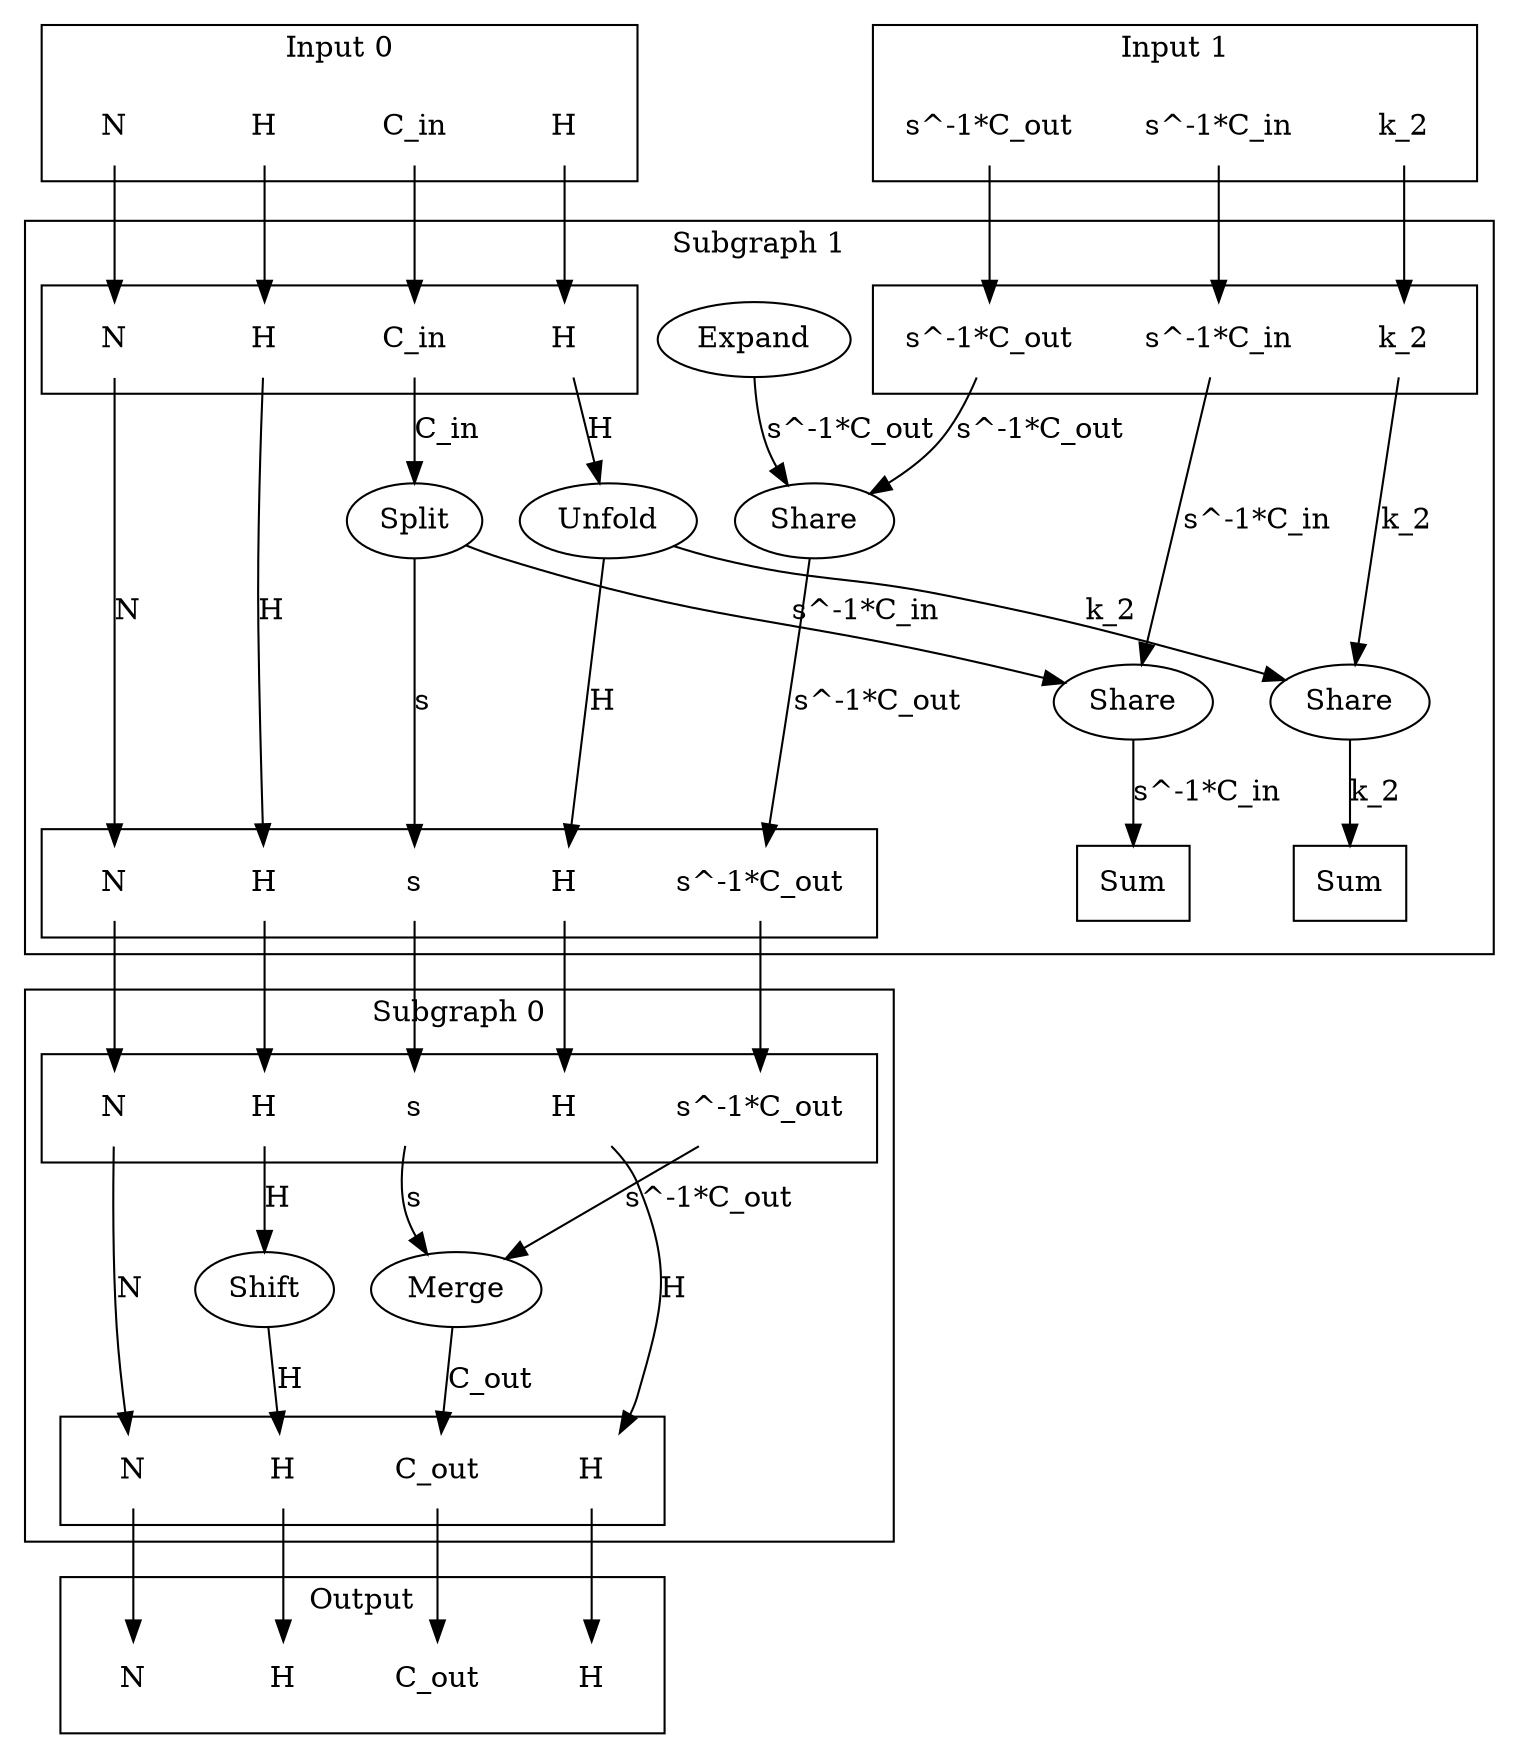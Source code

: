 digraph kernel_generated {
newrank = true;

// Stage tensor.
subgraph cluster_subgraph_0 {
    label = "Subgraph 0";
    // Reductions.
    // Output.
    subgraph cluster_subgraph_0_out {
        label = "";
        interface_0_out_0x5604185d74e0 [label="N", shape=none];
        interface_0_out_0x5604185d7508 [label="C_out", shape=none];
        interface_0_out_0x5604185d7530 [label="H", shape=none];
        interface_0_out_0x5604185d7558 [label="H", shape=none];
    }
    {
        rank = same;
        interface_0_out_0x5604185d74e0;
        interface_0_out_0x5604185d7508;
        interface_0_out_0x5604185d7530;
        interface_0_out_0x5604185d7558;
    }
    // Input 0.
    subgraph cluster_subgraph_0_in_0 {
        label = "";
        interface_0_in_0x5604185d74e0 [label="N", shape=none];
        interface_0_in_0x560419919800 [label="s", shape=none];
        interface_0_in_0x560419919818 [label="s^-1*C_out", shape=none];
        interface_0_in_0x560419917fa0 [label="H", shape=none];
        interface_0_in_0x5604185d7558 [label="H", shape=none];
    }
    {
        rank = same;
        interface_0_in_0x5604185d74e0;
        interface_0_in_0x560419919800;
        interface_0_in_0x560419919818;
        interface_0_in_0x560419917fa0;
        interface_0_in_0x5604185d7558;
    }
    // Op's.
    op_0x560419917f80 [label="Shift"];
    op_0x5604199197c0 [label="Merge"];
    // Dimension's.
    interface_0_in_0x5604185d74e0 -> interface_0_out_0x5604185d74e0 [label="N"];
    op_0x5604199197c0 -> interface_0_out_0x5604185d7508 [label="C_out"];
    op_0x560419917f80 -> interface_0_out_0x5604185d7530 [label="H"];
    interface_0_in_0x5604185d7558 -> interface_0_out_0x5604185d7558 [label="H"];
    interface_0_in_0x560419917fa0 -> op_0x560419917f80 [label="H"];
    interface_0_in_0x560419919800 -> op_0x5604199197c0 [label="s"];
    interface_0_in_0x560419919818 -> op_0x5604199197c0 [label="s^-1*C_out"];
}

// Stage tensor.
subgraph cluster_subgraph_1 {
    label = "Subgraph 1";
    // Reductions.
    reduce_0x7fc32c007668 [label="Sum", shape=box];
    reduce_0x7fc32c003ee8 [label="Sum", shape=box];
    // Output.
    subgraph cluster_subgraph_1_out {
        label = "";
        interface_1_out_0x5604185d74e0 [label="N", shape=none];
        interface_1_out_0x560419919800 [label="s", shape=none];
        interface_1_out_0x560419919818 [label="s^-1*C_out", shape=none];
        interface_1_out_0x560419917fa0 [label="H", shape=none];
        interface_1_out_0x5604185d7558 [label="H", shape=none];
    }
    {
        rank = same;
        reduce_0x7fc32c007668;
        reduce_0x7fc32c003ee8;
        interface_1_out_0x5604185d74e0;
        interface_1_out_0x560419919800;
        interface_1_out_0x560419919818;
        interface_1_out_0x560419917fa0;
        interface_1_out_0x5604185d7558;
    }
    // Input 0.
    subgraph cluster_subgraph_1_in_0 {
        label = "";
        interface_1_in_0x5604185d74e0 [label="N", shape=none];
        interface_1_in_0x560419945a10 [label="C_in", shape=none];
        interface_1_in_0x560419917fa0 [label="H", shape=none];
        interface_1_in_0x560419919c28 [label="H", shape=none];
    }
    // Input 1.
    subgraph cluster_subgraph_1_in_1 {
        label = "";
        interface_1_in_0x560419917308 [label="s^-1*C_in", shape=none];
        interface_1_in_0x5604199173a8 [label="s^-1*C_out", shape=none];
        interface_1_in_0x56041991c9d8 [label="k_2", shape=none];
    }
    {
        rank = same;
        interface_1_in_0x5604185d74e0;
        interface_1_in_0x560419945a10;
        interface_1_in_0x560419917fa0;
        interface_1_in_0x560419919c28;
        interface_1_in_0x560419917308;
        interface_1_in_0x5604199173a8;
        interface_1_in_0x56041991c9d8;
    }
    // Op's.
    op_0x5604199172d0 [label="Share"];
    op_0x560419917370 [label="Share"];
    op_0x560419917778 [label="Expand"];
    op_0x560419919c00 [label="Unfold"];
    op_0x56041991c9a0 [label="Share"];
    op_0x5604199459d0 [label="Split"];
    // Dimension's.
    interface_1_in_0x5604185d74e0 -> interface_1_out_0x5604185d74e0 [label="N"];
    op_0x560419919c00 -> interface_1_out_0x5604185d7558 [label="H"];
    op_0x5604199459d0 -> op_0x5604199172d0 [label="s^-1*C_in"];
    interface_1_in_0x560419917308 -> op_0x5604199172d0 [label="s^-1*C_in"];
    op_0x560419917778 -> op_0x560419917370 [label="s^-1*C_out"];
    interface_1_in_0x5604199173a8 -> op_0x560419917370 [label="s^-1*C_out"];
    interface_1_in_0x560419917fa0 -> interface_1_out_0x560419917fa0 [label="H"];
    op_0x5604199459d0 -> interface_1_out_0x560419919800 [label="s"];
    op_0x560419917370 -> interface_1_out_0x560419919818 [label="s^-1*C_out"];
    interface_1_in_0x560419919c28 -> op_0x560419919c00 [label="H"];
    op_0x560419919c00 -> op_0x56041991c9a0 [label="k_2"];
    interface_1_in_0x56041991c9d8 -> op_0x56041991c9a0 [label="k_2"];
    interface_1_in_0x560419945a10 -> op_0x5604199459d0 [label="C_in"];
    op_0x56041991c9a0 -> reduce_0x7fc32c003ee8 [label="k_2"];
    op_0x5604199172d0 -> reduce_0x7fc32c007668 [label="s^-1*C_in"];
}

// Input tensor.
subgraph cluster_subgraph_2 {
    label = "Input 0";
    interface_2_out_0x5604185d74e0 [label="N", shape=none];
    interface_2_out_0x560419945a10 [label="C_in", shape=none];
    interface_2_out_0x560419917fa0 [label="H", shape=none];
    interface_2_out_0x560419919c28 [label="H", shape=none];
}

interface_2_out_0x5604185d74e0 -> interface_1_in_0x5604185d74e0;
interface_2_out_0x560419945a10 -> interface_1_in_0x560419945a10;
interface_2_out_0x560419917fa0 -> interface_1_in_0x560419917fa0;
interface_2_out_0x560419919c28 -> interface_1_in_0x560419919c28;

// Input tensor.
subgraph cluster_subgraph_3 {
    label = "Input 1";
    interface_3_out_0x560419917308 [label="s^-1*C_in", shape=none];
    interface_3_out_0x5604199173a8 [label="s^-1*C_out", shape=none];
    interface_3_out_0x56041991c9d8 [label="k_2", shape=none];
}

interface_3_out_0x560419917308 -> interface_1_in_0x560419917308;
interface_3_out_0x5604199173a8 -> interface_1_in_0x5604199173a8;
interface_3_out_0x56041991c9d8 -> interface_1_in_0x56041991c9d8;

interface_1_out_0x5604185d74e0 -> interface_0_in_0x5604185d74e0;
interface_1_out_0x560419919800 -> interface_0_in_0x560419919800;
interface_1_out_0x560419919818 -> interface_0_in_0x560419919818;
interface_1_out_0x560419917fa0 -> interface_0_in_0x560419917fa0;
interface_1_out_0x5604185d7558 -> interface_0_in_0x5604185d7558;

{
    rank = same;
    interface_2_out_0x5604185d74e0;
    interface_2_out_0x560419945a10;
    interface_2_out_0x560419917fa0;
    interface_2_out_0x560419919c28;
    interface_3_out_0x560419917308;
    interface_3_out_0x5604199173a8;
    interface_3_out_0x56041991c9d8;
}
subgraph cluster_subgraph_output {
    label = "Output";
    interface_4_in_0x5604185d74e0 [label="N", shape=none];
    interface_4_in_0x5604185d7508 [label="C_out", shape=none];
    interface_4_in_0x5604185d7530 [label="H", shape=none];
    interface_4_in_0x5604185d7558 [label="H", shape=none];
}
interface_0_out_0x5604185d74e0 -> interface_4_in_0x5604185d74e0;
interface_0_out_0x5604185d7508 -> interface_4_in_0x5604185d7508;
interface_0_out_0x5604185d7530 -> interface_4_in_0x5604185d7530;
interface_0_out_0x5604185d7558 -> interface_4_in_0x5604185d7558;

}
